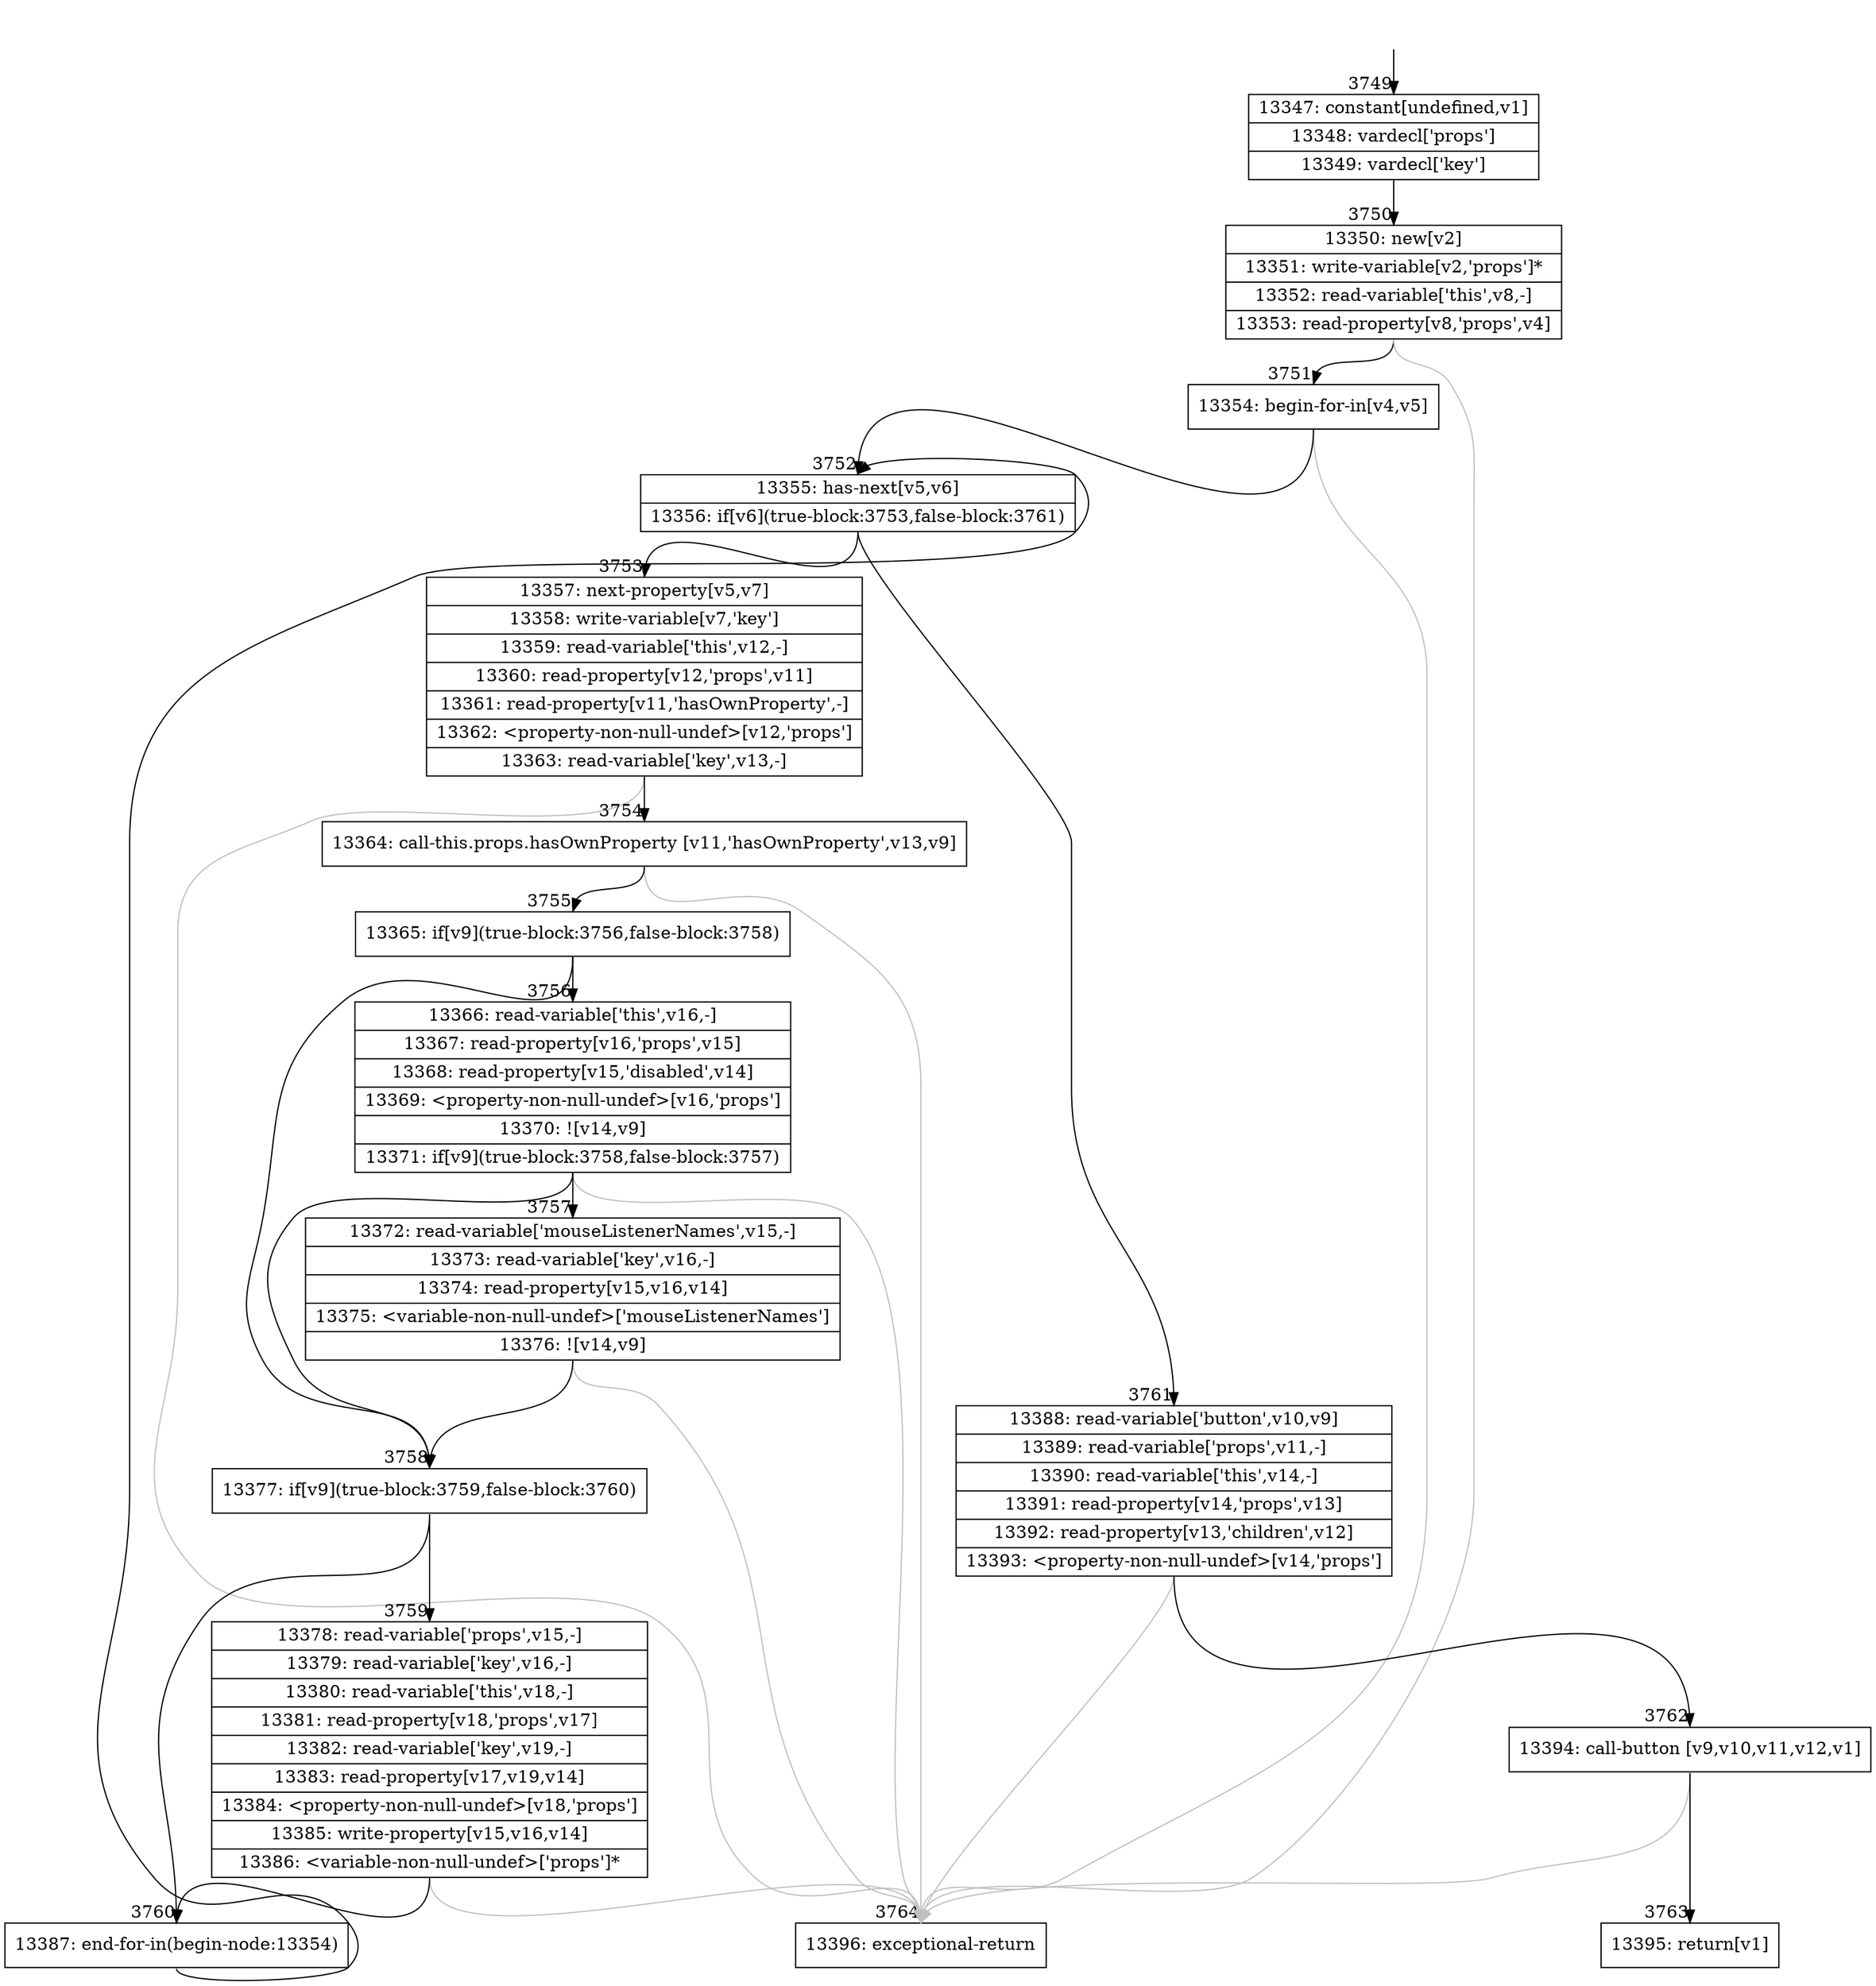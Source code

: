 digraph {
rankdir="TD"
BB_entry262[shape=none,label=""];
BB_entry262 -> BB3749 [tailport=s, headport=n, headlabel="    3749"]
BB3749 [shape=record label="{13347: constant[undefined,v1]|13348: vardecl['props']|13349: vardecl['key']}" ] 
BB3749 -> BB3750 [tailport=s, headport=n, headlabel="      3750"]
BB3750 [shape=record label="{13350: new[v2]|13351: write-variable[v2,'props']*|13352: read-variable['this',v8,-]|13353: read-property[v8,'props',v4]}" ] 
BB3750 -> BB3751 [tailport=s, headport=n, headlabel="      3751"]
BB3750 -> BB3764 [tailport=s, headport=n, color=gray, headlabel="      3764"]
BB3751 [shape=record label="{13354: begin-for-in[v4,v5]}" ] 
BB3751 -> BB3752 [tailport=s, headport=n, headlabel="      3752"]
BB3751 -> BB3764 [tailport=s, headport=n, color=gray]
BB3752 [shape=record label="{13355: has-next[v5,v6]|13356: if[v6](true-block:3753,false-block:3761)}" ] 
BB3752 -> BB3753 [tailport=s, headport=n, headlabel="      3753"]
BB3752 -> BB3761 [tailport=s, headport=n, headlabel="      3761"]
BB3753 [shape=record label="{13357: next-property[v5,v7]|13358: write-variable[v7,'key']|13359: read-variable['this',v12,-]|13360: read-property[v12,'props',v11]|13361: read-property[v11,'hasOwnProperty',-]|13362: \<property-non-null-undef\>[v12,'props']|13363: read-variable['key',v13,-]}" ] 
BB3753 -> BB3754 [tailport=s, headport=n, headlabel="      3754"]
BB3753 -> BB3764 [tailport=s, headport=n, color=gray]
BB3754 [shape=record label="{13364: call-this.props.hasOwnProperty [v11,'hasOwnProperty',v13,v9]}" ] 
BB3754 -> BB3755 [tailport=s, headport=n, headlabel="      3755"]
BB3754 -> BB3764 [tailport=s, headport=n, color=gray]
BB3755 [shape=record label="{13365: if[v9](true-block:3756,false-block:3758)}" ] 
BB3755 -> BB3758 [tailport=s, headport=n, headlabel="      3758"]
BB3755 -> BB3756 [tailport=s, headport=n, headlabel="      3756"]
BB3756 [shape=record label="{13366: read-variable['this',v16,-]|13367: read-property[v16,'props',v15]|13368: read-property[v15,'disabled',v14]|13369: \<property-non-null-undef\>[v16,'props']|13370: ![v14,v9]|13371: if[v9](true-block:3758,false-block:3757)}" ] 
BB3756 -> BB3758 [tailport=s, headport=n]
BB3756 -> BB3757 [tailport=s, headport=n, headlabel="      3757"]
BB3756 -> BB3764 [tailport=s, headport=n, color=gray]
BB3757 [shape=record label="{13372: read-variable['mouseListenerNames',v15,-]|13373: read-variable['key',v16,-]|13374: read-property[v15,v16,v14]|13375: \<variable-non-null-undef\>['mouseListenerNames']|13376: ![v14,v9]}" ] 
BB3757 -> BB3758 [tailport=s, headport=n]
BB3757 -> BB3764 [tailport=s, headport=n, color=gray]
BB3758 [shape=record label="{13377: if[v9](true-block:3759,false-block:3760)}" ] 
BB3758 -> BB3759 [tailport=s, headport=n, headlabel="      3759"]
BB3758 -> BB3760 [tailport=s, headport=n, headlabel="      3760"]
BB3759 [shape=record label="{13378: read-variable['props',v15,-]|13379: read-variable['key',v16,-]|13380: read-variable['this',v18,-]|13381: read-property[v18,'props',v17]|13382: read-variable['key',v19,-]|13383: read-property[v17,v19,v14]|13384: \<property-non-null-undef\>[v18,'props']|13385: write-property[v15,v16,v14]|13386: \<variable-non-null-undef\>['props']*}" ] 
BB3759 -> BB3760 [tailport=s, headport=n]
BB3759 -> BB3764 [tailport=s, headport=n, color=gray]
BB3760 [shape=record label="{13387: end-for-in(begin-node:13354)}" ] 
BB3760 -> BB3752 [tailport=s, headport=n]
BB3761 [shape=record label="{13388: read-variable['button',v10,v9]|13389: read-variable['props',v11,-]|13390: read-variable['this',v14,-]|13391: read-property[v14,'props',v13]|13392: read-property[v13,'children',v12]|13393: \<property-non-null-undef\>[v14,'props']}" ] 
BB3761 -> BB3762 [tailport=s, headport=n, headlabel="      3762"]
BB3761 -> BB3764 [tailport=s, headport=n, color=gray]
BB3762 [shape=record label="{13394: call-button [v9,v10,v11,v12,v1]}" ] 
BB3762 -> BB3763 [tailport=s, headport=n, headlabel="      3763"]
BB3762 -> BB3764 [tailport=s, headport=n, color=gray]
BB3763 [shape=record label="{13395: return[v1]}" ] 
BB3764 [shape=record label="{13396: exceptional-return}" ] 
//#$~ 7407
}
